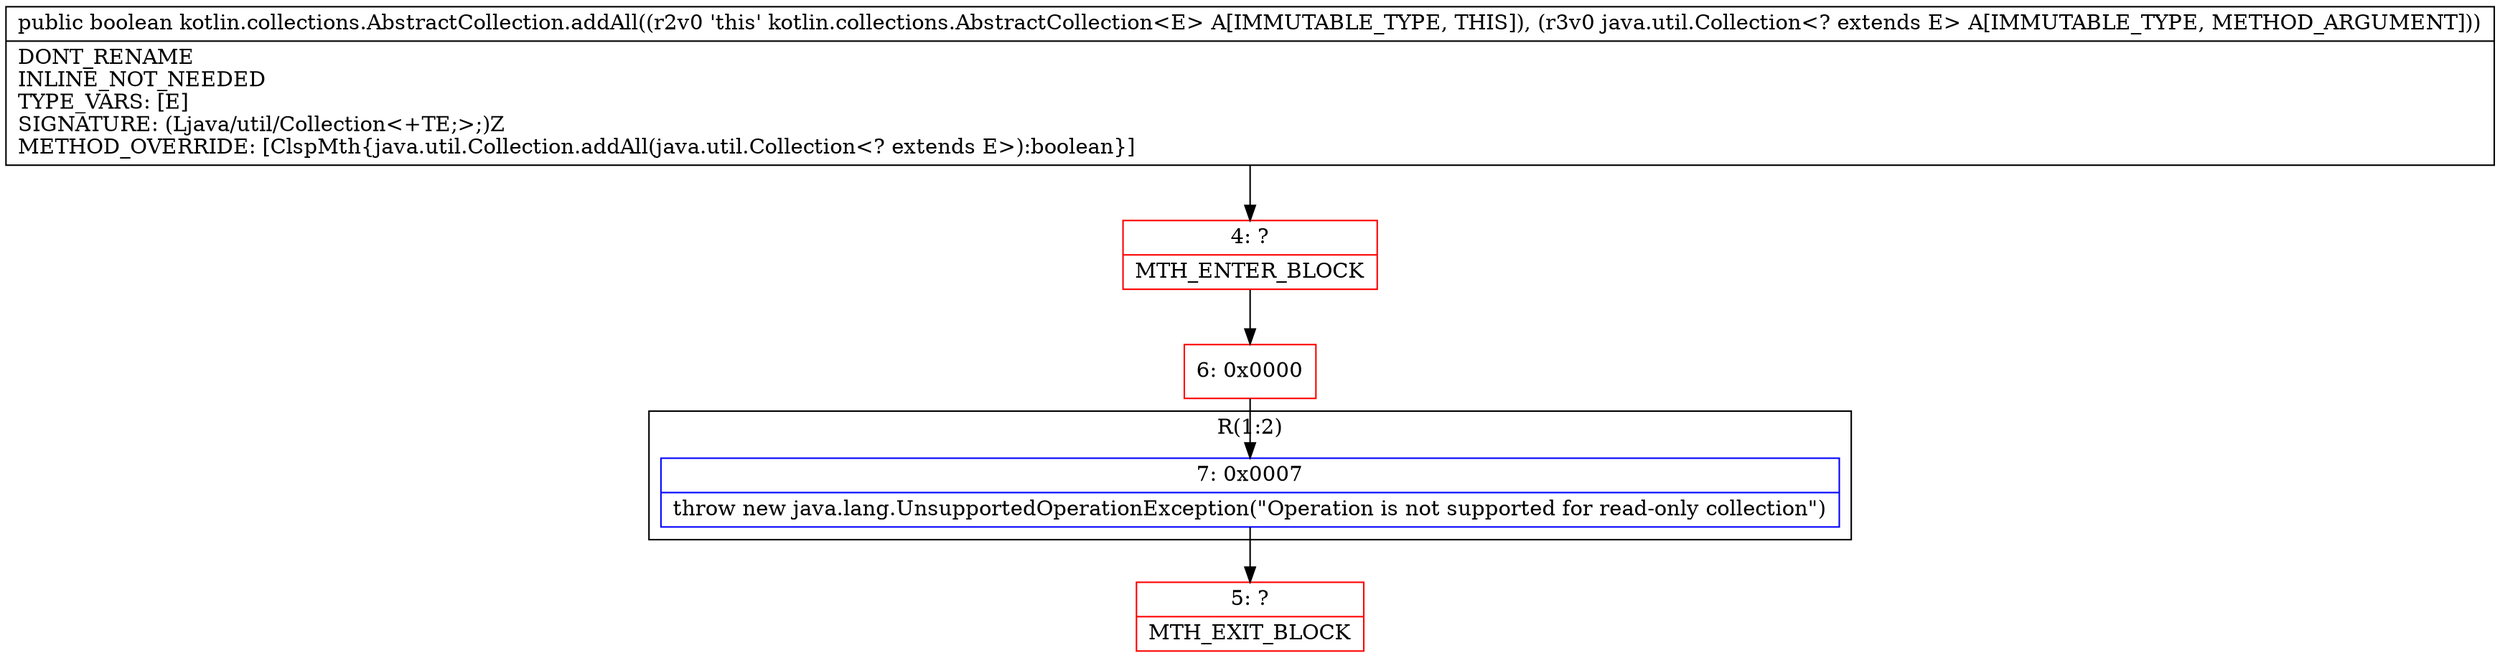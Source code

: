 digraph "CFG forkotlin.collections.AbstractCollection.addAll(Ljava\/util\/Collection;)Z" {
subgraph cluster_Region_1161295912 {
label = "R(1:2)";
node [shape=record,color=blue];
Node_7 [shape=record,label="{7\:\ 0x0007|throw new java.lang.UnsupportedOperationException(\"Operation is not supported for read\-only collection\")\l}"];
}
Node_4 [shape=record,color=red,label="{4\:\ ?|MTH_ENTER_BLOCK\l}"];
Node_6 [shape=record,color=red,label="{6\:\ 0x0000}"];
Node_5 [shape=record,color=red,label="{5\:\ ?|MTH_EXIT_BLOCK\l}"];
MethodNode[shape=record,label="{public boolean kotlin.collections.AbstractCollection.addAll((r2v0 'this' kotlin.collections.AbstractCollection\<E\> A[IMMUTABLE_TYPE, THIS]), (r3v0 java.util.Collection\<? extends E\> A[IMMUTABLE_TYPE, METHOD_ARGUMENT]))  | DONT_RENAME\lINLINE_NOT_NEEDED\lTYPE_VARS: [E]\lSIGNATURE: (Ljava\/util\/Collection\<+TE;\>;)Z\lMETHOD_OVERRIDE: [ClspMth\{java.util.Collection.addAll(java.util.Collection\<? extends E\>):boolean\}]\l}"];
MethodNode -> Node_4;Node_7 -> Node_5;
Node_4 -> Node_6;
Node_6 -> Node_7;
}

